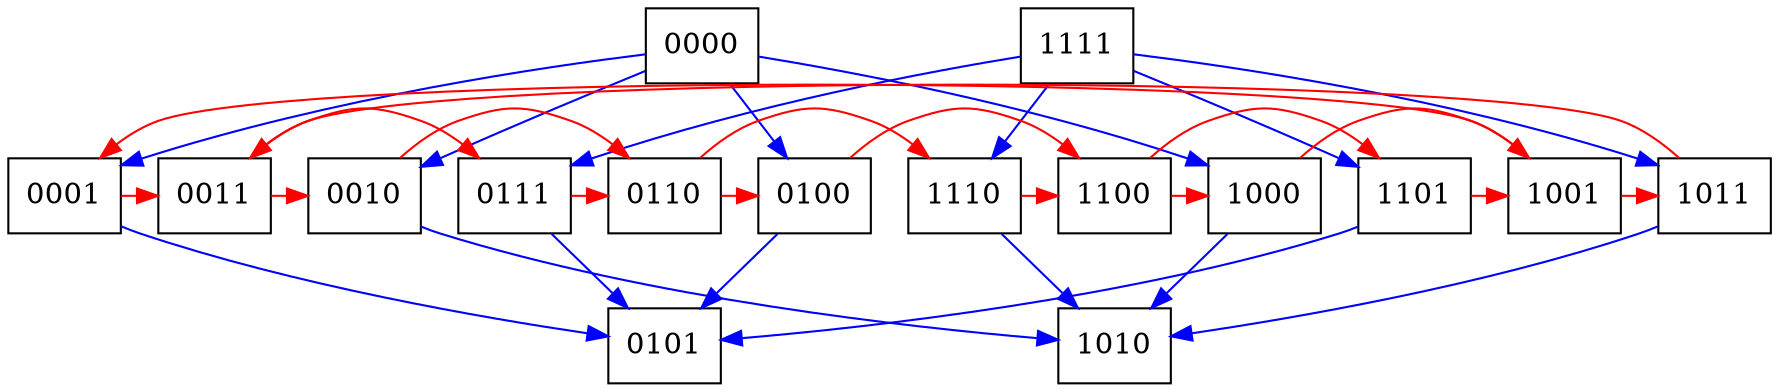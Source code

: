 digraph {
	subgraph level_4 { rank = same; node [shape = box] 0000; 1111};
	subgraph level_2 { rank = same; node [shape = box] 0001; 0010; 0011; 0100; 0110; 0111; 1000; 1001; 1011; 1100; 1101; 1110};
	subgraph level_0 { rank = same; node [shape = box] 0101; 1010};

	edge [color = blue, label = ""] 0000 -> 0001 ;
	edge [color = blue, label = ""] 0000 -> 0010 ;
	edge [color = blue, label = ""] 0000 -> 0100 ;
	edge [color = blue, label = ""] 0000 -> 1000 ;
	edge [color = red, label = ""] 0001 -> 0011 ;
	edge [color = blue, label = ""] 0001 -> 0101 ;
	edge [color = red, label = ""] 0010 -> 0110 ;
	edge [color = blue, label = ""] 0010 -> 1010 ;
	edge [color = red, label = ""] 0011 -> 0010 ;
	edge [color = red, label = ""] 0011 -> 0111 ;
	edge [color = blue, label = ""] 0100 -> 0101 ;
	edge [color = red, label = ""] 0100 -> 1100 ;
	edge [color = red, label = ""] 0110 -> 0100 ;
	edge [color = red, label = ""] 0110 -> 1110 ;
	edge [color = blue, label = ""] 0111 -> 0101 ;
	edge [color = red, label = ""] 0111 -> 0110 ;
	edge [color = red, label = ""] 1000 -> 1001 ;
	edge [color = blue, label = ""] 1000 -> 1010 ;
	edge [color = red, label = ""] 1001 -> 0001 ;
	edge [color = red, label = ""] 1001 -> 1011 ;
	edge [color = red, label = ""] 1011 -> 0011 ;
	edge [color = blue, label = ""] 1011 -> 1010 ;
	edge [color = red, label = ""] 1100 -> 1000 ;
	edge [color = red, label = ""] 1100 -> 1101 ;
	edge [color = blue, label = ""] 1101 -> 0101 ;
	edge [color = red, label = ""] 1101 -> 1001 ;
	edge [color = blue, label = ""] 1110 -> 1010 ;
	edge [color = red, label = ""] 1110 -> 1100 ;
	edge [color = blue, label = ""] 1111 -> 0111 ;
	edge [color = blue, label = ""] 1111 -> 1011 ;
	edge [color = blue, label = ""] 1111 -> 1101 ;
	edge [color = blue, label = ""] 1111 -> 1110 ;
}